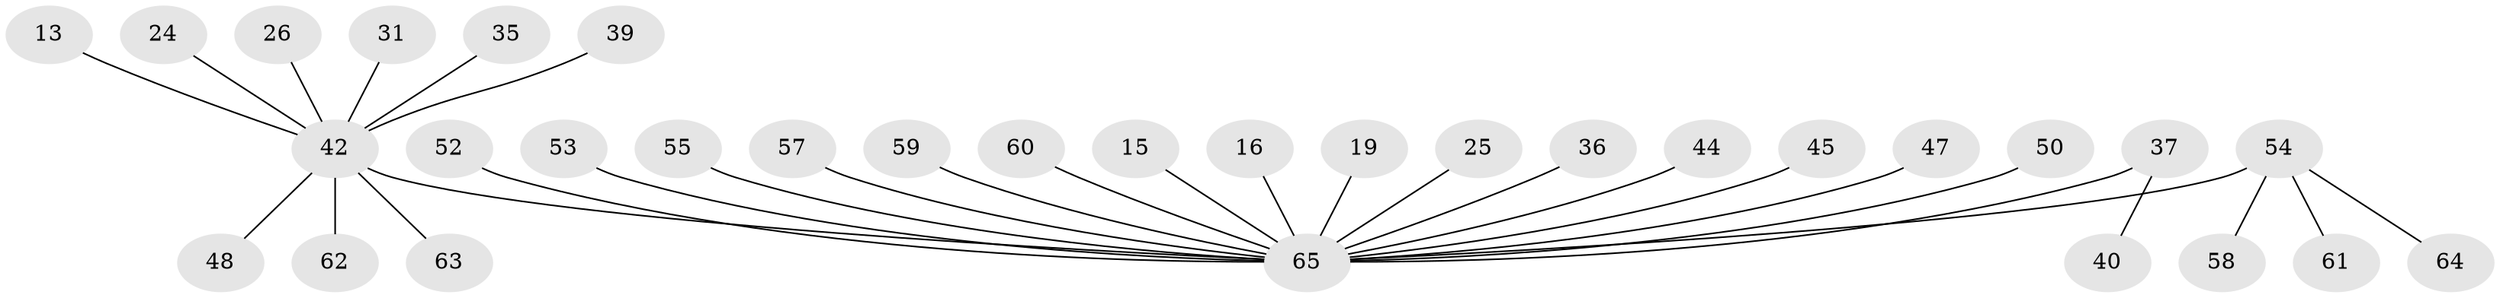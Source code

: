 // original degree distribution, {14: 0.015384615384615385, 11: 0.015384615384615385, 2: 0.26153846153846155, 6: 0.046153846153846156, 4: 0.046153846153846156, 12: 0.015384615384615385, 1: 0.5230769230769231, 3: 0.07692307692307693}
// Generated by graph-tools (version 1.1) at 2025/47/03/09/25 04:47:49]
// undirected, 32 vertices, 31 edges
graph export_dot {
graph [start="1"]
  node [color=gray90,style=filled];
  13;
  15;
  16 [super="+14"];
  19;
  24 [super="+23"];
  25;
  26;
  31;
  35;
  36 [super="+21"];
  37 [super="+22"];
  39;
  40;
  42 [super="+17+5+9+11+12"];
  44;
  45;
  47 [super="+33"];
  48;
  50;
  52;
  53;
  54 [super="+27+43"];
  55 [super="+38"];
  57 [super="+32"];
  58;
  59;
  60;
  61;
  62;
  63 [super="+7"];
  64;
  65 [super="+49+46+28+29+51+56+41+6"];
  13 -- 42;
  15 -- 65;
  16 -- 65;
  19 -- 65;
  24 -- 42;
  25 -- 65;
  26 -- 42;
  31 -- 42;
  35 -- 42;
  36 -- 65;
  37 -- 40;
  37 -- 65 [weight=3];
  39 -- 42;
  42 -- 48;
  42 -- 63;
  42 -- 62;
  42 -- 65 [weight=4];
  44 -- 65;
  45 -- 65;
  47 -- 65;
  50 -- 65;
  52 -- 65;
  53 -- 65;
  54 -- 64;
  54 -- 58;
  54 -- 61;
  54 -- 65 [weight=4];
  55 -- 65 [weight=2];
  57 -- 65 [weight=2];
  59 -- 65;
  60 -- 65;
}
